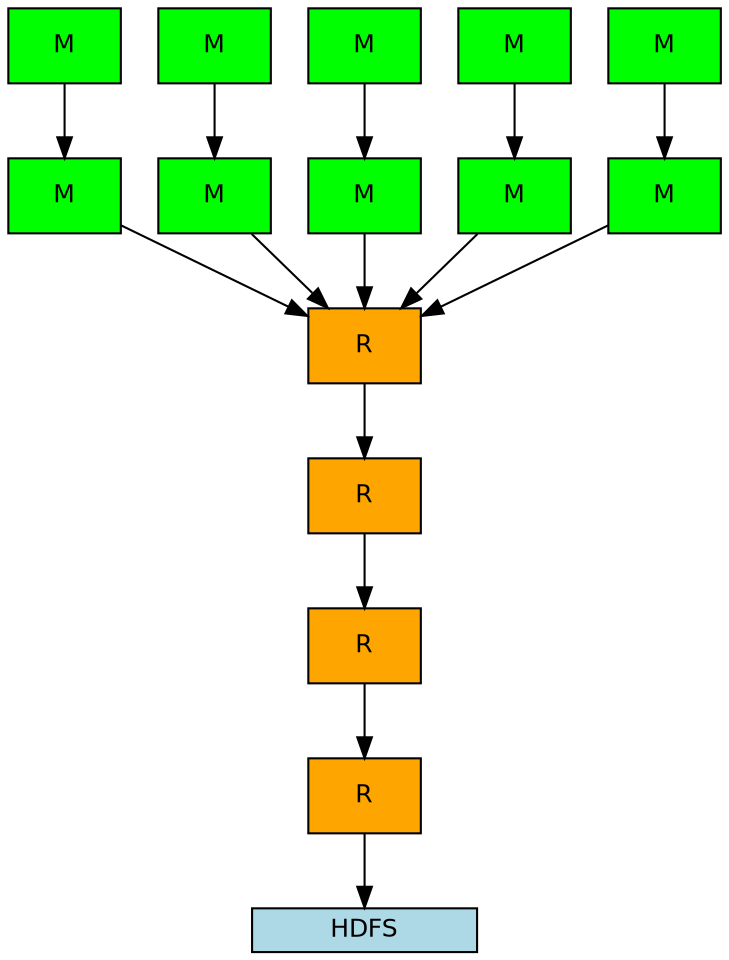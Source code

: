 digraph {
graph [ fontsize=24, fontname=Helvetica];
node [fontsize=12, fontname=Helvetica];
edge [fontsize=9, fontcolor=blue, fontname=Arial];

"Map_8_d2" [ label = "M", shape = "box", fillcolor="green", style="filled" ];
"Map_5" [ label = "M", shape="box", fillcolor="green", style="filled" ];
"Map_1" [ label = "M", shape="box", fillcolor="green", style="filled" ];
"Map_5_store_returns" [ label = "M", shape = "box", fillcolor="green", style="filled" ];
"Map_1_store_sales" [ label = "M", shape = "box", fillcolor="green", style="filled" ];
"Reducer_2" [ label = "R", shape="box", fillcolor="orange", style="filled" ];
"Map_6" [ label = "M", shape="box", fillcolor="green", style="filled" ];
"Map_7_d1" [ label = "M", shape = "box", fillcolor="green", style="filled" ];
"Reducer_4" [ label = "R", shape="box", fillcolor="orange", style="filled" ];
"Reducer_3" [ label = "R", shape="box", fillcolor="orange", style="filled" ];
"Map_8" [ label = "M", shape="box", fillcolor="green", style="filled" ];
"Reducer_4_out_Reducer_4" [ label = "R", shape = "box", fillcolor="orange", style="filled" ];
"Map_6_store" [ label = "M", shape = "box", fillcolor="green", style="filled" ];
"Map_7" [ label = "M", shape="box", fillcolor="green", style="filled" ];
"HDFS" [label="HDFS", shape="box", fillcolor="lightblue", style="filled", height=0.25, width=1.5];

"Map_8_d2" -> "Map_8";
"Map_5" -> "Reducer_2";
"Map_1" -> "Reducer_2";
"Map_5_store_returns" -> "Map_5";
"Map_1_store_sales" -> "Map_1";
"Reducer_2" -> "Reducer_3";
"Map_6" -> "Reducer_2";
"Map_7_d1" -> "Map_7";
"Reducer_4" -> "Reducer_4_out_Reducer_4";
"Reducer_3" -> "Reducer_4";
"Map_8" -> "Reducer_2";
"Map_6_store" -> "Map_6";
"Map_7" -> "Reducer_2";
"Reducer_4_out_Reducer_4" -> "HDFS";
}

